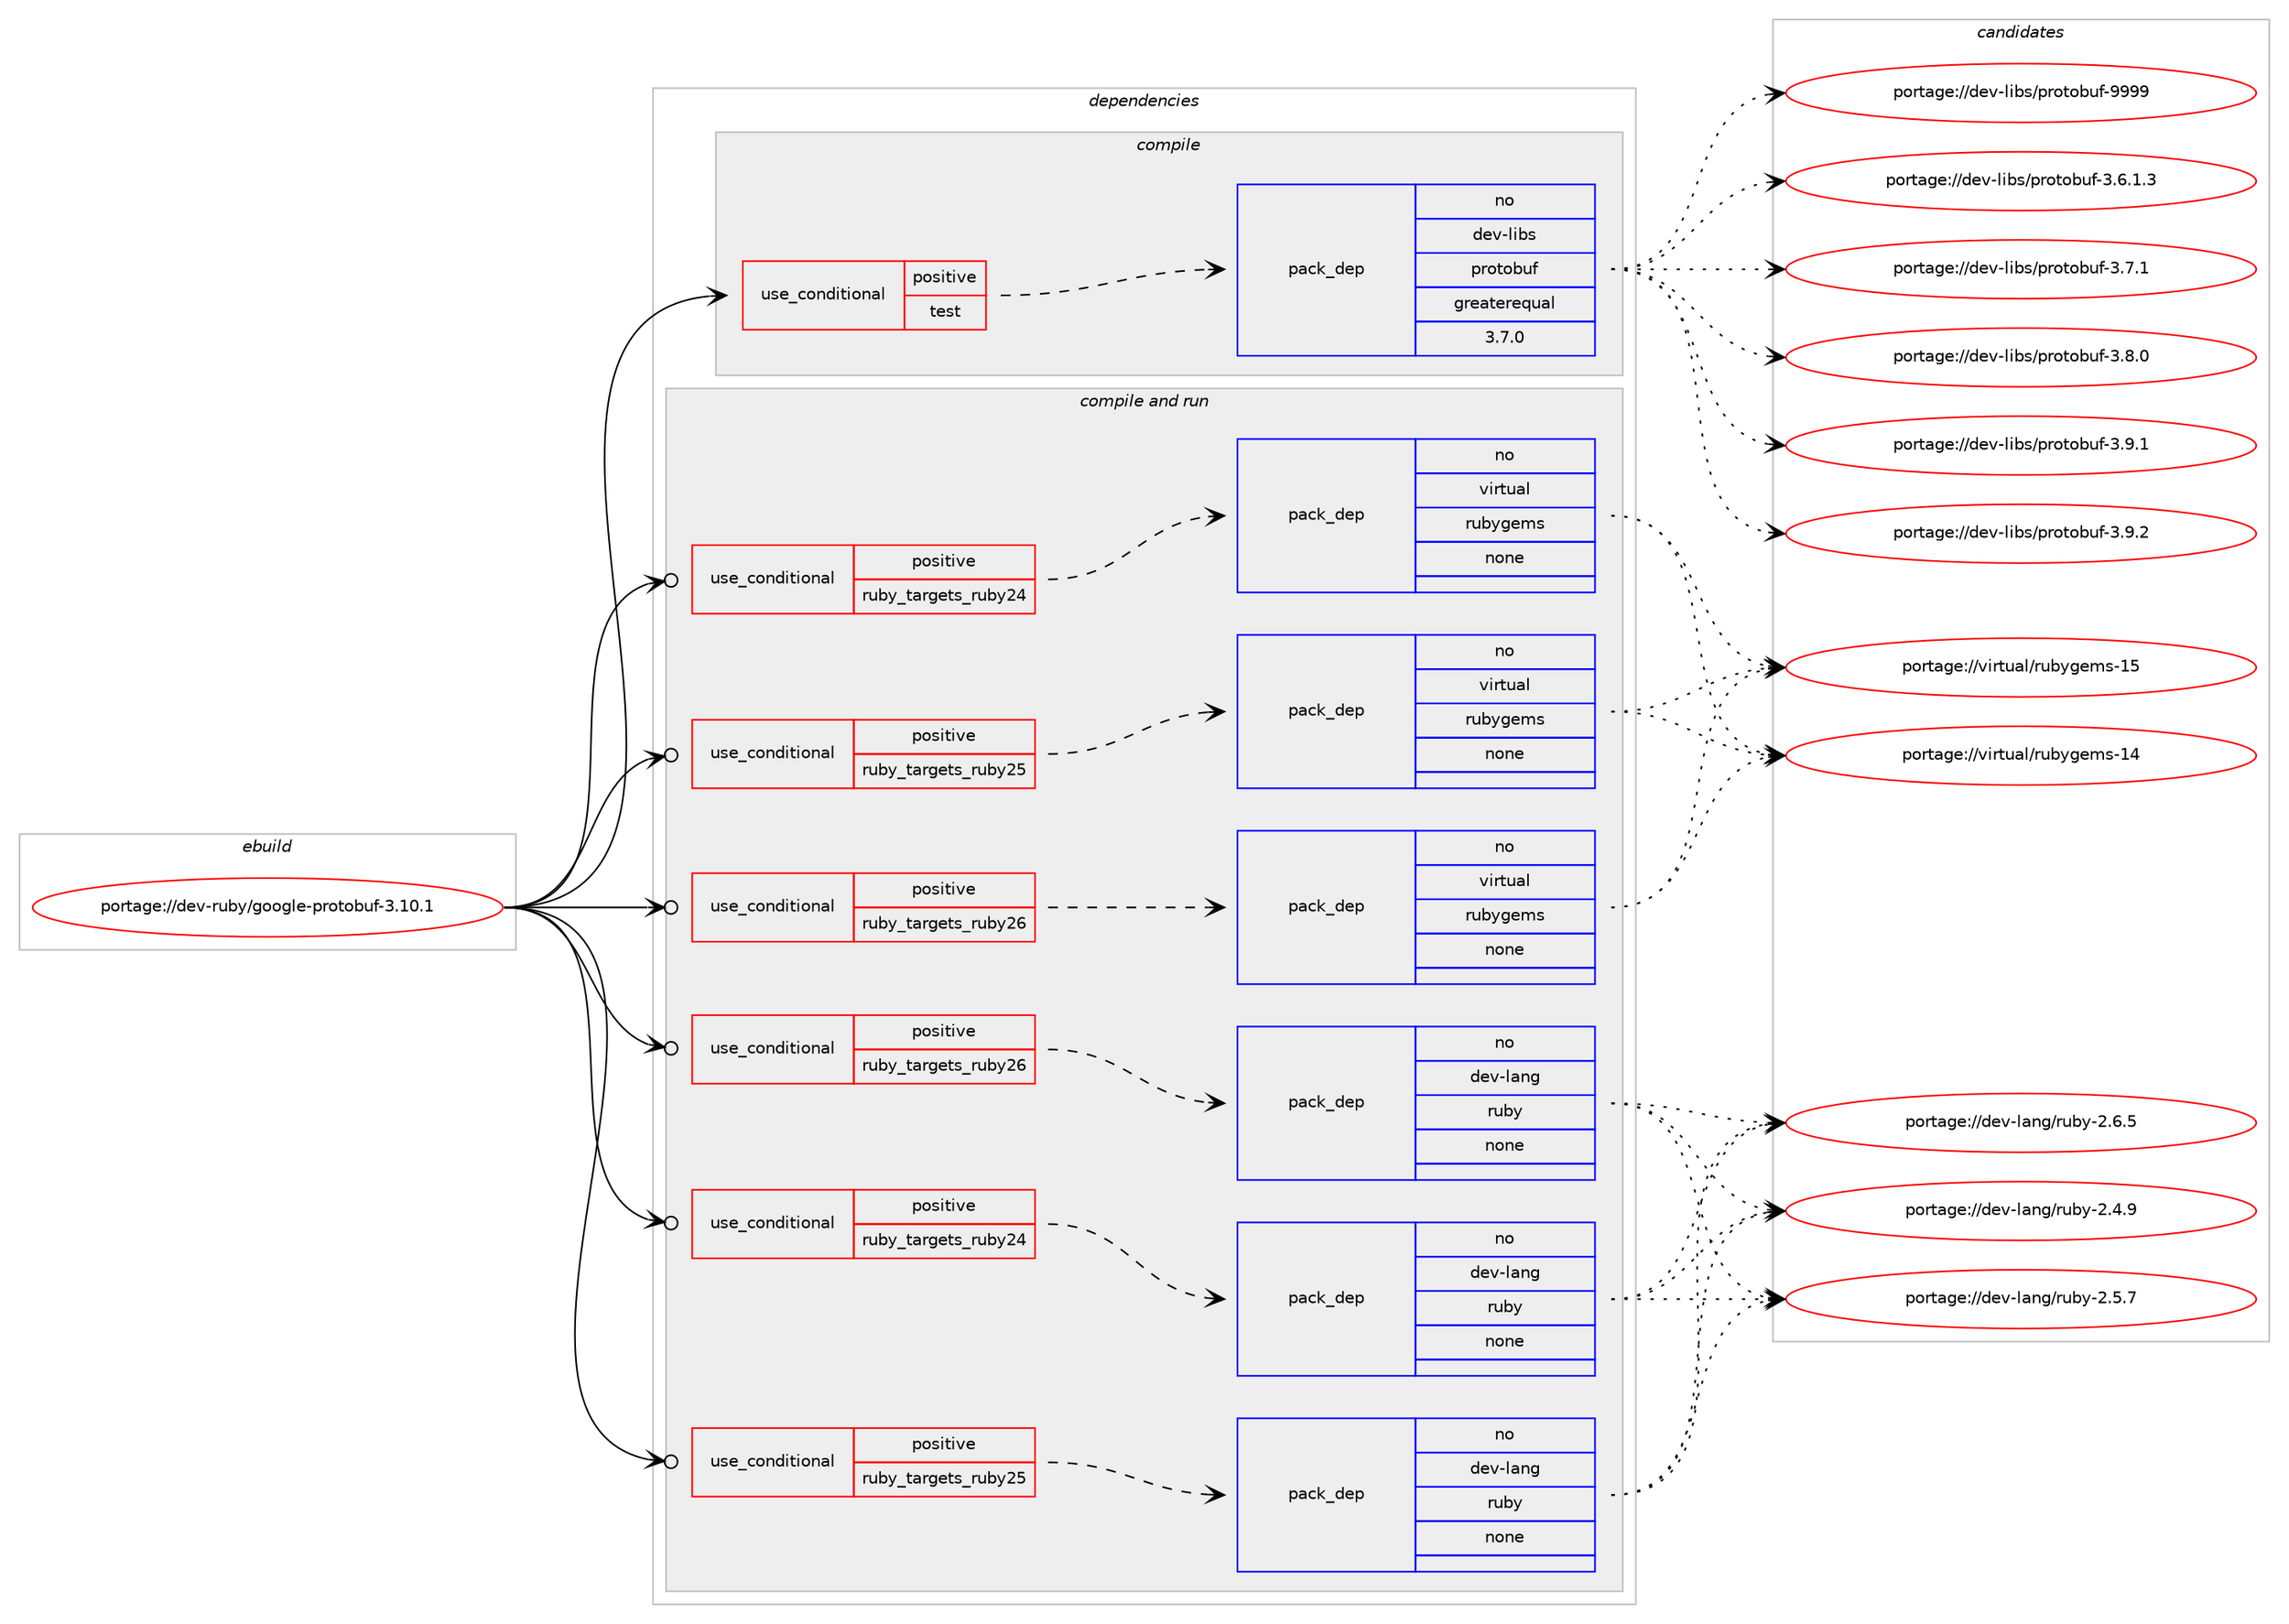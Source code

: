 digraph prolog {

# *************
# Graph options
# *************

newrank=true;
concentrate=true;
compound=true;
graph [rankdir=LR,fontname=Helvetica,fontsize=10,ranksep=1.5];#, ranksep=2.5, nodesep=0.2];
edge  [arrowhead=vee];
node  [fontname=Helvetica,fontsize=10];

# **********
# The ebuild
# **********

subgraph cluster_leftcol {
color=gray;
rank=same;
label=<<i>ebuild</i>>;
id [label="portage://dev-ruby/google-protobuf-3.10.1", color=red, width=4, href="../dev-ruby/google-protobuf-3.10.1.svg"];
}

# ****************
# The dependencies
# ****************

subgraph cluster_midcol {
color=gray;
label=<<i>dependencies</i>>;
subgraph cluster_compile {
fillcolor="#eeeeee";
style=filled;
label=<<i>compile</i>>;
subgraph cond52816 {
dependency222352 [label=<<TABLE BORDER="0" CELLBORDER="1" CELLSPACING="0" CELLPADDING="4"><TR><TD ROWSPAN="3" CELLPADDING="10">use_conditional</TD></TR><TR><TD>positive</TD></TR><TR><TD>test</TD></TR></TABLE>>, shape=none, color=red];
subgraph pack166054 {
dependency222353 [label=<<TABLE BORDER="0" CELLBORDER="1" CELLSPACING="0" CELLPADDING="4" WIDTH="220"><TR><TD ROWSPAN="6" CELLPADDING="30">pack_dep</TD></TR><TR><TD WIDTH="110">no</TD></TR><TR><TD>dev-libs</TD></TR><TR><TD>protobuf</TD></TR><TR><TD>greaterequal</TD></TR><TR><TD>3.7.0</TD></TR></TABLE>>, shape=none, color=blue];
}
dependency222352:e -> dependency222353:w [weight=20,style="dashed",arrowhead="vee"];
}
id:e -> dependency222352:w [weight=20,style="solid",arrowhead="vee"];
}
subgraph cluster_compileandrun {
fillcolor="#eeeeee";
style=filled;
label=<<i>compile and run</i>>;
subgraph cond52817 {
dependency222354 [label=<<TABLE BORDER="0" CELLBORDER="1" CELLSPACING="0" CELLPADDING="4"><TR><TD ROWSPAN="3" CELLPADDING="10">use_conditional</TD></TR><TR><TD>positive</TD></TR><TR><TD>ruby_targets_ruby24</TD></TR></TABLE>>, shape=none, color=red];
subgraph pack166055 {
dependency222355 [label=<<TABLE BORDER="0" CELLBORDER="1" CELLSPACING="0" CELLPADDING="4" WIDTH="220"><TR><TD ROWSPAN="6" CELLPADDING="30">pack_dep</TD></TR><TR><TD WIDTH="110">no</TD></TR><TR><TD>dev-lang</TD></TR><TR><TD>ruby</TD></TR><TR><TD>none</TD></TR><TR><TD></TD></TR></TABLE>>, shape=none, color=blue];
}
dependency222354:e -> dependency222355:w [weight=20,style="dashed",arrowhead="vee"];
}
id:e -> dependency222354:w [weight=20,style="solid",arrowhead="odotvee"];
subgraph cond52818 {
dependency222356 [label=<<TABLE BORDER="0" CELLBORDER="1" CELLSPACING="0" CELLPADDING="4"><TR><TD ROWSPAN="3" CELLPADDING="10">use_conditional</TD></TR><TR><TD>positive</TD></TR><TR><TD>ruby_targets_ruby24</TD></TR></TABLE>>, shape=none, color=red];
subgraph pack166056 {
dependency222357 [label=<<TABLE BORDER="0" CELLBORDER="1" CELLSPACING="0" CELLPADDING="4" WIDTH="220"><TR><TD ROWSPAN="6" CELLPADDING="30">pack_dep</TD></TR><TR><TD WIDTH="110">no</TD></TR><TR><TD>virtual</TD></TR><TR><TD>rubygems</TD></TR><TR><TD>none</TD></TR><TR><TD></TD></TR></TABLE>>, shape=none, color=blue];
}
dependency222356:e -> dependency222357:w [weight=20,style="dashed",arrowhead="vee"];
}
id:e -> dependency222356:w [weight=20,style="solid",arrowhead="odotvee"];
subgraph cond52819 {
dependency222358 [label=<<TABLE BORDER="0" CELLBORDER="1" CELLSPACING="0" CELLPADDING="4"><TR><TD ROWSPAN="3" CELLPADDING="10">use_conditional</TD></TR><TR><TD>positive</TD></TR><TR><TD>ruby_targets_ruby25</TD></TR></TABLE>>, shape=none, color=red];
subgraph pack166057 {
dependency222359 [label=<<TABLE BORDER="0" CELLBORDER="1" CELLSPACING="0" CELLPADDING="4" WIDTH="220"><TR><TD ROWSPAN="6" CELLPADDING="30">pack_dep</TD></TR><TR><TD WIDTH="110">no</TD></TR><TR><TD>dev-lang</TD></TR><TR><TD>ruby</TD></TR><TR><TD>none</TD></TR><TR><TD></TD></TR></TABLE>>, shape=none, color=blue];
}
dependency222358:e -> dependency222359:w [weight=20,style="dashed",arrowhead="vee"];
}
id:e -> dependency222358:w [weight=20,style="solid",arrowhead="odotvee"];
subgraph cond52820 {
dependency222360 [label=<<TABLE BORDER="0" CELLBORDER="1" CELLSPACING="0" CELLPADDING="4"><TR><TD ROWSPAN="3" CELLPADDING="10">use_conditional</TD></TR><TR><TD>positive</TD></TR><TR><TD>ruby_targets_ruby25</TD></TR></TABLE>>, shape=none, color=red];
subgraph pack166058 {
dependency222361 [label=<<TABLE BORDER="0" CELLBORDER="1" CELLSPACING="0" CELLPADDING="4" WIDTH="220"><TR><TD ROWSPAN="6" CELLPADDING="30">pack_dep</TD></TR><TR><TD WIDTH="110">no</TD></TR><TR><TD>virtual</TD></TR><TR><TD>rubygems</TD></TR><TR><TD>none</TD></TR><TR><TD></TD></TR></TABLE>>, shape=none, color=blue];
}
dependency222360:e -> dependency222361:w [weight=20,style="dashed",arrowhead="vee"];
}
id:e -> dependency222360:w [weight=20,style="solid",arrowhead="odotvee"];
subgraph cond52821 {
dependency222362 [label=<<TABLE BORDER="0" CELLBORDER="1" CELLSPACING="0" CELLPADDING="4"><TR><TD ROWSPAN="3" CELLPADDING="10">use_conditional</TD></TR><TR><TD>positive</TD></TR><TR><TD>ruby_targets_ruby26</TD></TR></TABLE>>, shape=none, color=red];
subgraph pack166059 {
dependency222363 [label=<<TABLE BORDER="0" CELLBORDER="1" CELLSPACING="0" CELLPADDING="4" WIDTH="220"><TR><TD ROWSPAN="6" CELLPADDING="30">pack_dep</TD></TR><TR><TD WIDTH="110">no</TD></TR><TR><TD>dev-lang</TD></TR><TR><TD>ruby</TD></TR><TR><TD>none</TD></TR><TR><TD></TD></TR></TABLE>>, shape=none, color=blue];
}
dependency222362:e -> dependency222363:w [weight=20,style="dashed",arrowhead="vee"];
}
id:e -> dependency222362:w [weight=20,style="solid",arrowhead="odotvee"];
subgraph cond52822 {
dependency222364 [label=<<TABLE BORDER="0" CELLBORDER="1" CELLSPACING="0" CELLPADDING="4"><TR><TD ROWSPAN="3" CELLPADDING="10">use_conditional</TD></TR><TR><TD>positive</TD></TR><TR><TD>ruby_targets_ruby26</TD></TR></TABLE>>, shape=none, color=red];
subgraph pack166060 {
dependency222365 [label=<<TABLE BORDER="0" CELLBORDER="1" CELLSPACING="0" CELLPADDING="4" WIDTH="220"><TR><TD ROWSPAN="6" CELLPADDING="30">pack_dep</TD></TR><TR><TD WIDTH="110">no</TD></TR><TR><TD>virtual</TD></TR><TR><TD>rubygems</TD></TR><TR><TD>none</TD></TR><TR><TD></TD></TR></TABLE>>, shape=none, color=blue];
}
dependency222364:e -> dependency222365:w [weight=20,style="dashed",arrowhead="vee"];
}
id:e -> dependency222364:w [weight=20,style="solid",arrowhead="odotvee"];
}
subgraph cluster_run {
fillcolor="#eeeeee";
style=filled;
label=<<i>run</i>>;
}
}

# **************
# The candidates
# **************

subgraph cluster_choices {
rank=same;
color=gray;
label=<<i>candidates</i>>;

subgraph choice166054 {
color=black;
nodesep=1;
choiceportage100101118451081059811547112114111116111981171024551465446494651 [label="portage://dev-libs/protobuf-3.6.1.3", color=red, width=4,href="../dev-libs/protobuf-3.6.1.3.svg"];
choiceportage10010111845108105981154711211411111611198117102455146554649 [label="portage://dev-libs/protobuf-3.7.1", color=red, width=4,href="../dev-libs/protobuf-3.7.1.svg"];
choiceportage10010111845108105981154711211411111611198117102455146564648 [label="portage://dev-libs/protobuf-3.8.0", color=red, width=4,href="../dev-libs/protobuf-3.8.0.svg"];
choiceportage10010111845108105981154711211411111611198117102455146574649 [label="portage://dev-libs/protobuf-3.9.1", color=red, width=4,href="../dev-libs/protobuf-3.9.1.svg"];
choiceportage10010111845108105981154711211411111611198117102455146574650 [label="portage://dev-libs/protobuf-3.9.2", color=red, width=4,href="../dev-libs/protobuf-3.9.2.svg"];
choiceportage100101118451081059811547112114111116111981171024557575757 [label="portage://dev-libs/protobuf-9999", color=red, width=4,href="../dev-libs/protobuf-9999.svg"];
dependency222353:e -> choiceportage100101118451081059811547112114111116111981171024551465446494651:w [style=dotted,weight="100"];
dependency222353:e -> choiceportage10010111845108105981154711211411111611198117102455146554649:w [style=dotted,weight="100"];
dependency222353:e -> choiceportage10010111845108105981154711211411111611198117102455146564648:w [style=dotted,weight="100"];
dependency222353:e -> choiceportage10010111845108105981154711211411111611198117102455146574649:w [style=dotted,weight="100"];
dependency222353:e -> choiceportage10010111845108105981154711211411111611198117102455146574650:w [style=dotted,weight="100"];
dependency222353:e -> choiceportage100101118451081059811547112114111116111981171024557575757:w [style=dotted,weight="100"];
}
subgraph choice166055 {
color=black;
nodesep=1;
choiceportage10010111845108971101034711411798121455046524657 [label="portage://dev-lang/ruby-2.4.9", color=red, width=4,href="../dev-lang/ruby-2.4.9.svg"];
choiceportage10010111845108971101034711411798121455046534655 [label="portage://dev-lang/ruby-2.5.7", color=red, width=4,href="../dev-lang/ruby-2.5.7.svg"];
choiceportage10010111845108971101034711411798121455046544653 [label="portage://dev-lang/ruby-2.6.5", color=red, width=4,href="../dev-lang/ruby-2.6.5.svg"];
dependency222355:e -> choiceportage10010111845108971101034711411798121455046524657:w [style=dotted,weight="100"];
dependency222355:e -> choiceportage10010111845108971101034711411798121455046534655:w [style=dotted,weight="100"];
dependency222355:e -> choiceportage10010111845108971101034711411798121455046544653:w [style=dotted,weight="100"];
}
subgraph choice166056 {
color=black;
nodesep=1;
choiceportage118105114116117971084711411798121103101109115454952 [label="portage://virtual/rubygems-14", color=red, width=4,href="../virtual/rubygems-14.svg"];
choiceportage118105114116117971084711411798121103101109115454953 [label="portage://virtual/rubygems-15", color=red, width=4,href="../virtual/rubygems-15.svg"];
dependency222357:e -> choiceportage118105114116117971084711411798121103101109115454952:w [style=dotted,weight="100"];
dependency222357:e -> choiceportage118105114116117971084711411798121103101109115454953:w [style=dotted,weight="100"];
}
subgraph choice166057 {
color=black;
nodesep=1;
choiceportage10010111845108971101034711411798121455046524657 [label="portage://dev-lang/ruby-2.4.9", color=red, width=4,href="../dev-lang/ruby-2.4.9.svg"];
choiceportage10010111845108971101034711411798121455046534655 [label="portage://dev-lang/ruby-2.5.7", color=red, width=4,href="../dev-lang/ruby-2.5.7.svg"];
choiceportage10010111845108971101034711411798121455046544653 [label="portage://dev-lang/ruby-2.6.5", color=red, width=4,href="../dev-lang/ruby-2.6.5.svg"];
dependency222359:e -> choiceportage10010111845108971101034711411798121455046524657:w [style=dotted,weight="100"];
dependency222359:e -> choiceportage10010111845108971101034711411798121455046534655:w [style=dotted,weight="100"];
dependency222359:e -> choiceportage10010111845108971101034711411798121455046544653:w [style=dotted,weight="100"];
}
subgraph choice166058 {
color=black;
nodesep=1;
choiceportage118105114116117971084711411798121103101109115454952 [label="portage://virtual/rubygems-14", color=red, width=4,href="../virtual/rubygems-14.svg"];
choiceportage118105114116117971084711411798121103101109115454953 [label="portage://virtual/rubygems-15", color=red, width=4,href="../virtual/rubygems-15.svg"];
dependency222361:e -> choiceportage118105114116117971084711411798121103101109115454952:w [style=dotted,weight="100"];
dependency222361:e -> choiceportage118105114116117971084711411798121103101109115454953:w [style=dotted,weight="100"];
}
subgraph choice166059 {
color=black;
nodesep=1;
choiceportage10010111845108971101034711411798121455046524657 [label="portage://dev-lang/ruby-2.4.9", color=red, width=4,href="../dev-lang/ruby-2.4.9.svg"];
choiceportage10010111845108971101034711411798121455046534655 [label="portage://dev-lang/ruby-2.5.7", color=red, width=4,href="../dev-lang/ruby-2.5.7.svg"];
choiceportage10010111845108971101034711411798121455046544653 [label="portage://dev-lang/ruby-2.6.5", color=red, width=4,href="../dev-lang/ruby-2.6.5.svg"];
dependency222363:e -> choiceportage10010111845108971101034711411798121455046524657:w [style=dotted,weight="100"];
dependency222363:e -> choiceportage10010111845108971101034711411798121455046534655:w [style=dotted,weight="100"];
dependency222363:e -> choiceportage10010111845108971101034711411798121455046544653:w [style=dotted,weight="100"];
}
subgraph choice166060 {
color=black;
nodesep=1;
choiceportage118105114116117971084711411798121103101109115454952 [label="portage://virtual/rubygems-14", color=red, width=4,href="../virtual/rubygems-14.svg"];
choiceportage118105114116117971084711411798121103101109115454953 [label="portage://virtual/rubygems-15", color=red, width=4,href="../virtual/rubygems-15.svg"];
dependency222365:e -> choiceportage118105114116117971084711411798121103101109115454952:w [style=dotted,weight="100"];
dependency222365:e -> choiceportage118105114116117971084711411798121103101109115454953:w [style=dotted,weight="100"];
}
}

}
